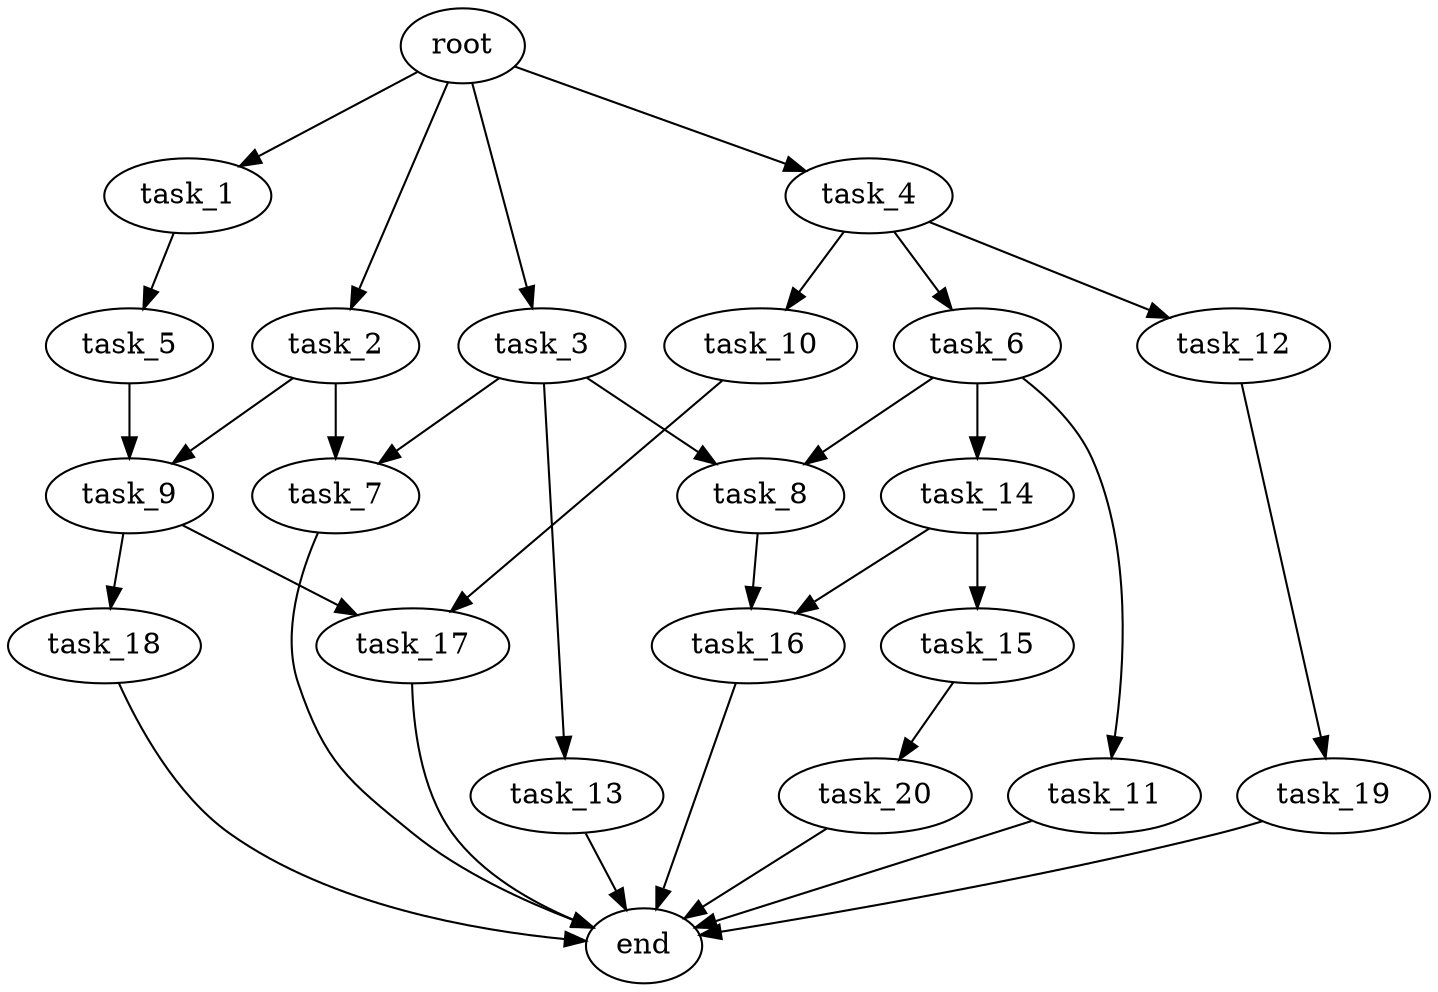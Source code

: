 digraph G {
  root [size="0.000000e+00"];
  task_1 [size="2.669359e+10"];
  task_2 [size="5.670864e+10"];
  task_3 [size="2.309883e+10"];
  task_4 [size="2.322593e+10"];
  task_5 [size="6.874091e+10"];
  task_6 [size="3.593254e+10"];
  task_7 [size="6.881725e+10"];
  task_8 [size="4.766546e+10"];
  task_9 [size="5.023744e+10"];
  task_10 [size="6.047513e+10"];
  task_11 [size="7.120479e+10"];
  task_12 [size="3.740220e+10"];
  task_13 [size="8.521442e+10"];
  task_14 [size="4.914965e+10"];
  task_15 [size="1.375990e+10"];
  task_16 [size="1.933405e+10"];
  task_17 [size="3.232633e+09"];
  task_18 [size="7.645624e+10"];
  task_19 [size="1.511276e+09"];
  task_20 [size="2.699317e+10"];
  end [size="0.000000e+00"];

  root -> task_1 [size="1.000000e-12"];
  root -> task_2 [size="1.000000e-12"];
  root -> task_3 [size="1.000000e-12"];
  root -> task_4 [size="1.000000e-12"];
  task_1 -> task_5 [size="6.874091e+08"];
  task_2 -> task_7 [size="3.440862e+08"];
  task_2 -> task_9 [size="2.511872e+08"];
  task_3 -> task_7 [size="3.440862e+08"];
  task_3 -> task_8 [size="2.383273e+08"];
  task_3 -> task_13 [size="8.521442e+08"];
  task_4 -> task_6 [size="3.593254e+08"];
  task_4 -> task_10 [size="6.047513e+08"];
  task_4 -> task_12 [size="3.740220e+08"];
  task_5 -> task_9 [size="2.511872e+08"];
  task_6 -> task_8 [size="2.383273e+08"];
  task_6 -> task_11 [size="7.120479e+08"];
  task_6 -> task_14 [size="4.914965e+08"];
  task_7 -> end [size="1.000000e-12"];
  task_8 -> task_16 [size="9.667025e+07"];
  task_9 -> task_17 [size="1.616317e+07"];
  task_9 -> task_18 [size="7.645624e+08"];
  task_10 -> task_17 [size="1.616317e+07"];
  task_11 -> end [size="1.000000e-12"];
  task_12 -> task_19 [size="1.511276e+07"];
  task_13 -> end [size="1.000000e-12"];
  task_14 -> task_15 [size="1.375990e+08"];
  task_14 -> task_16 [size="9.667025e+07"];
  task_15 -> task_20 [size="2.699317e+08"];
  task_16 -> end [size="1.000000e-12"];
  task_17 -> end [size="1.000000e-12"];
  task_18 -> end [size="1.000000e-12"];
  task_19 -> end [size="1.000000e-12"];
  task_20 -> end [size="1.000000e-12"];
}
